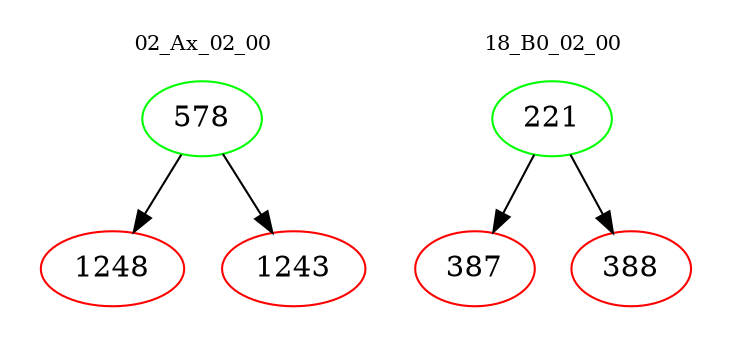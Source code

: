 digraph{
subgraph cluster_0 {
color = white
label = "02_Ax_02_00";
fontsize=10;
T0_578 [label="578", color="green"]
T0_578 -> T0_1248 [color="black"]
T0_1248 [label="1248", color="red"]
T0_578 -> T0_1243 [color="black"]
T0_1243 [label="1243", color="red"]
}
subgraph cluster_1 {
color = white
label = "18_B0_02_00";
fontsize=10;
T1_221 [label="221", color="green"]
T1_221 -> T1_387 [color="black"]
T1_387 [label="387", color="red"]
T1_221 -> T1_388 [color="black"]
T1_388 [label="388", color="red"]
}
}
